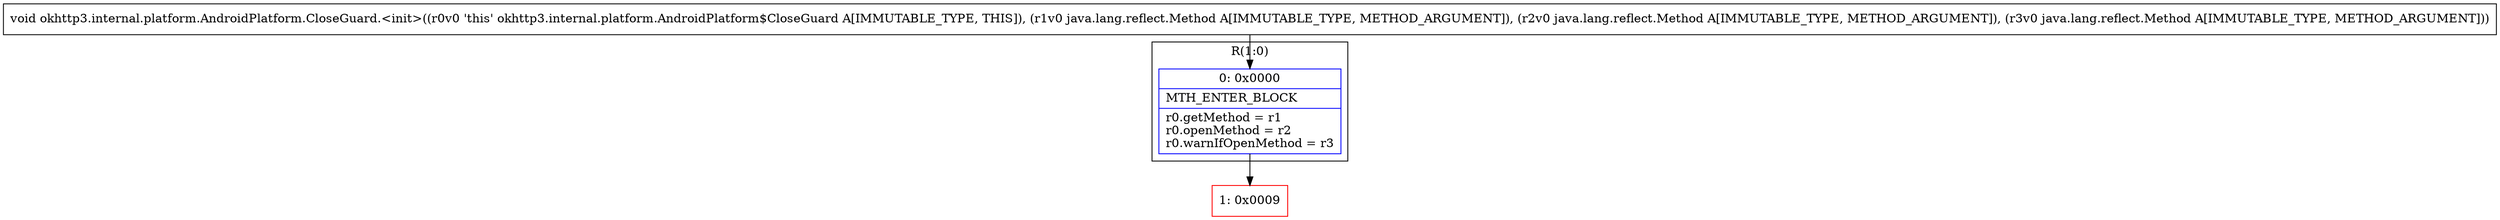 digraph "CFG forokhttp3.internal.platform.AndroidPlatform.CloseGuard.\<init\>(Ljava\/lang\/reflect\/Method;Ljava\/lang\/reflect\/Method;Ljava\/lang\/reflect\/Method;)V" {
subgraph cluster_Region_1303049973 {
label = "R(1:0)";
node [shape=record,color=blue];
Node_0 [shape=record,label="{0\:\ 0x0000|MTH_ENTER_BLOCK\l|r0.getMethod = r1\lr0.openMethod = r2\lr0.warnIfOpenMethod = r3\l}"];
}
Node_1 [shape=record,color=red,label="{1\:\ 0x0009}"];
MethodNode[shape=record,label="{void okhttp3.internal.platform.AndroidPlatform.CloseGuard.\<init\>((r0v0 'this' okhttp3.internal.platform.AndroidPlatform$CloseGuard A[IMMUTABLE_TYPE, THIS]), (r1v0 java.lang.reflect.Method A[IMMUTABLE_TYPE, METHOD_ARGUMENT]), (r2v0 java.lang.reflect.Method A[IMMUTABLE_TYPE, METHOD_ARGUMENT]), (r3v0 java.lang.reflect.Method A[IMMUTABLE_TYPE, METHOD_ARGUMENT])) }"];
MethodNode -> Node_0;
Node_0 -> Node_1;
}


